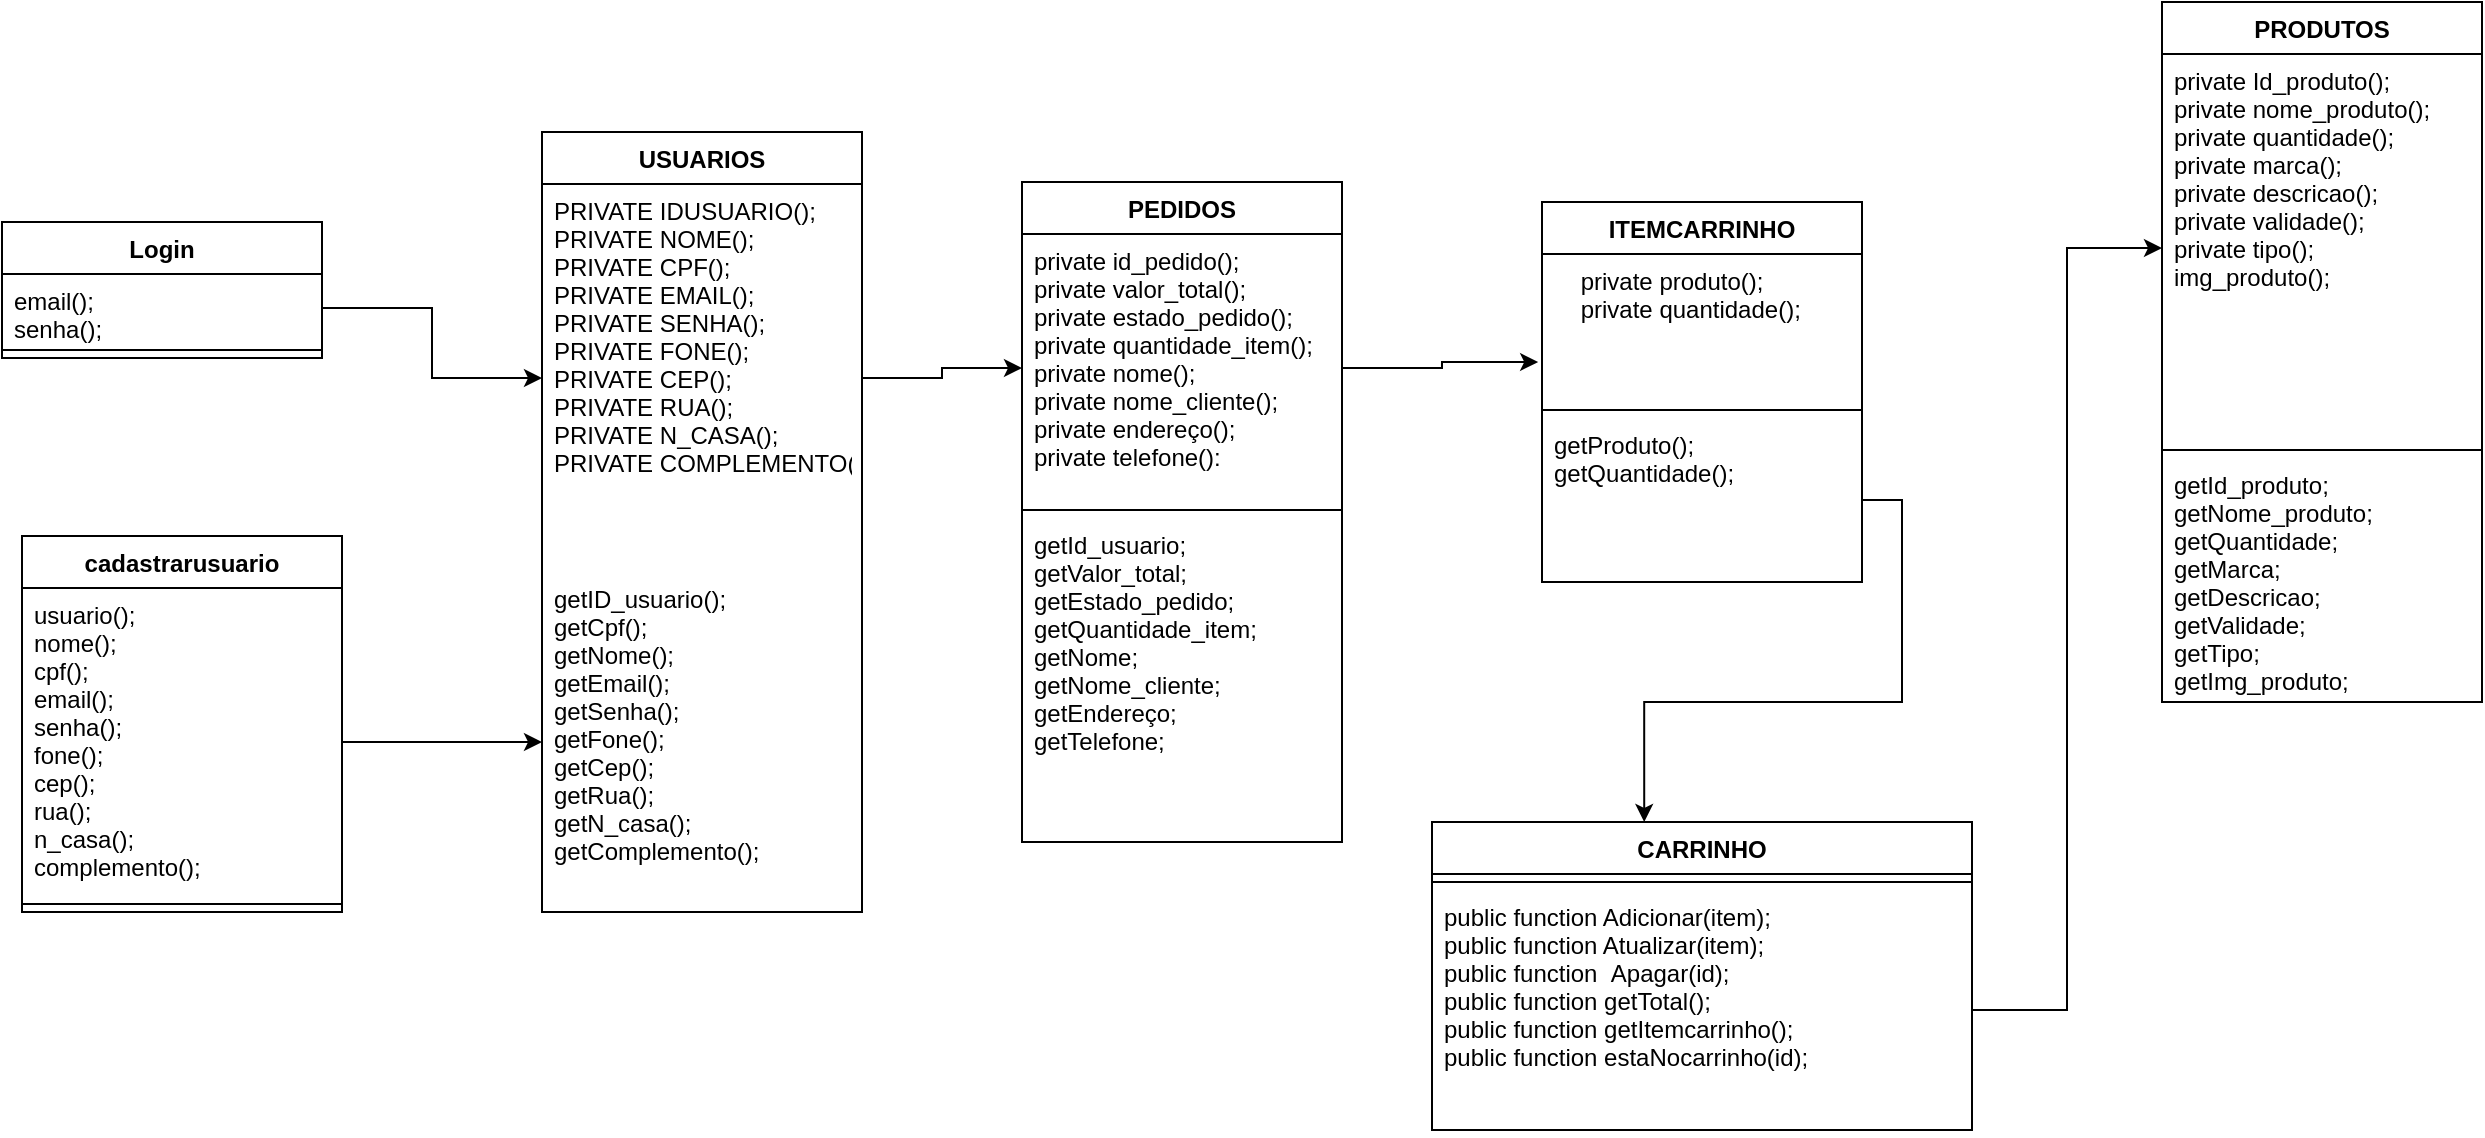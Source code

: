 <mxfile version="14.7.9" type="device"><diagram id="6CNPccQa8SyVszhVWUVL" name="Página-1"><mxGraphModel dx="1360" dy="696" grid="1" gridSize="10" guides="1" tooltips="1" connect="1" arrows="1" fold="1" page="1" pageScale="1" pageWidth="827" pageHeight="1169" math="0" shadow="0"><root><mxCell id="0"/><mxCell id="1" parent="0"/><mxCell id="iwuE_SmEb0T3JUzCn4r8-18" value="PRODUTOS" style="swimlane;fontStyle=1;align=center;verticalAlign=top;childLayout=stackLayout;horizontal=1;startSize=26;horizontalStack=0;resizeParent=1;resizeParentMax=0;resizeLast=0;collapsible=1;marginBottom=0;" parent="1" vertex="1"><mxGeometry x="1100" y="130" width="160" height="350" as="geometry"/></mxCell><mxCell id="iwuE_SmEb0T3JUzCn4r8-19" value="private Id_produto();&#10;private nome_produto();&#10;private quantidade();&#10;private marca();&#10;private descricao();&#10;private validade();&#10;private tipo();&#10;img_produto();" style="text;strokeColor=none;fillColor=none;align=left;verticalAlign=top;spacingLeft=4;spacingRight=4;overflow=hidden;rotatable=0;points=[[0,0.5],[1,0.5]];portConstraint=eastwest;" parent="iwuE_SmEb0T3JUzCn4r8-18" vertex="1"><mxGeometry y="26" width="160" height="194" as="geometry"/></mxCell><mxCell id="iwuE_SmEb0T3JUzCn4r8-20" value="" style="line;strokeWidth=1;fillColor=none;align=left;verticalAlign=middle;spacingTop=-1;spacingLeft=3;spacingRight=3;rotatable=0;labelPosition=right;points=[];portConstraint=eastwest;" parent="iwuE_SmEb0T3JUzCn4r8-18" vertex="1"><mxGeometry y="220" width="160" height="8" as="geometry"/></mxCell><mxCell id="iwuE_SmEb0T3JUzCn4r8-21" value="getId_produto;&#10;getNome_produto;&#10;getQuantidade;&#10;getMarca;&#10;getDescricao;&#10;getValidade;&#10;getTipo;&#10;getImg_produto;" style="text;strokeColor=none;fillColor=none;align=left;verticalAlign=top;spacingLeft=4;spacingRight=4;overflow=hidden;rotatable=0;points=[[0,0.5],[1,0.5]];portConstraint=eastwest;" parent="iwuE_SmEb0T3JUzCn4r8-18" vertex="1"><mxGeometry y="228" width="160" height="122" as="geometry"/></mxCell><mxCell id="iwuE_SmEb0T3JUzCn4r8-22" value="PEDIDOS" style="swimlane;fontStyle=1;align=center;verticalAlign=top;childLayout=stackLayout;horizontal=1;startSize=26;horizontalStack=0;resizeParent=1;resizeParentMax=0;resizeLast=0;collapsible=1;marginBottom=0;" parent="1" vertex="1"><mxGeometry x="530" y="220" width="160" height="330" as="geometry"/></mxCell><mxCell id="iwuE_SmEb0T3JUzCn4r8-23" value="private id_pedido();&#10;private valor_total();&#10;private estado_pedido();&#10;private quantidade_item();&#10;private nome();&#10;private nome_cliente();&#10;private endereço();&#10;private telefone():" style="text;strokeColor=none;fillColor=none;align=left;verticalAlign=top;spacingLeft=4;spacingRight=4;overflow=hidden;rotatable=0;points=[[0,0.5],[1,0.5]];portConstraint=eastwest;" parent="iwuE_SmEb0T3JUzCn4r8-22" vertex="1"><mxGeometry y="26" width="160" height="134" as="geometry"/></mxCell><mxCell id="iwuE_SmEb0T3JUzCn4r8-24" value="" style="line;strokeWidth=1;fillColor=none;align=left;verticalAlign=middle;spacingTop=-1;spacingLeft=3;spacingRight=3;rotatable=0;labelPosition=right;points=[];portConstraint=eastwest;" parent="iwuE_SmEb0T3JUzCn4r8-22" vertex="1"><mxGeometry y="160" width="160" height="8" as="geometry"/></mxCell><mxCell id="iwuE_SmEb0T3JUzCn4r8-25" value="getId_usuario;&#10;getValor_total;&#10;getEstado_pedido;&#10;getQuantidade_item;&#10;getNome;&#10;getNome_cliente;&#10;getEndereço;&#10;getTelefone;" style="text;strokeColor=none;fillColor=none;align=left;verticalAlign=top;spacingLeft=4;spacingRight=4;overflow=hidden;rotatable=0;points=[[0,0.5],[1,0.5]];portConstraint=eastwest;" parent="iwuE_SmEb0T3JUzCn4r8-22" vertex="1"><mxGeometry y="168" width="160" height="162" as="geometry"/></mxCell><mxCell id="iwuE_SmEb0T3JUzCn4r8-26" value="CARRINHO" style="swimlane;fontStyle=1;align=center;verticalAlign=top;childLayout=stackLayout;horizontal=1;startSize=26;horizontalStack=0;resizeParent=1;resizeParentMax=0;resizeLast=0;collapsible=1;marginBottom=0;" parent="1" vertex="1"><mxGeometry x="735" y="540" width="270" height="154" as="geometry"/></mxCell><mxCell id="iwuE_SmEb0T3JUzCn4r8-28" value="" style="line;strokeWidth=1;fillColor=none;align=left;verticalAlign=middle;spacingTop=-1;spacingLeft=3;spacingRight=3;rotatable=0;labelPosition=right;points=[];portConstraint=eastwest;" parent="iwuE_SmEb0T3JUzCn4r8-26" vertex="1"><mxGeometry y="26" width="270" height="8" as="geometry"/></mxCell><mxCell id="iwuE_SmEb0T3JUzCn4r8-29" value="public function Adicionar(item);&#10;public function Atualizar(item);&#10;public function  Apagar(id);&#10;public function getTotal();&#10;public function getItemcarrinho();&#10;public function estaNocarrinho(id);" style="text;strokeColor=none;fillColor=none;align=left;verticalAlign=top;spacingLeft=4;spacingRight=4;overflow=hidden;rotatable=0;points=[[0,0.5],[1,0.5]];portConstraint=eastwest;" parent="iwuE_SmEb0T3JUzCn4r8-26" vertex="1"><mxGeometry y="34" width="270" height="120" as="geometry"/></mxCell><mxCell id="iwuE_SmEb0T3JUzCn4r8-30" value="ITEMCARRINHO" style="swimlane;fontStyle=1;align=center;verticalAlign=top;childLayout=stackLayout;horizontal=1;startSize=26;horizontalStack=0;resizeParent=1;resizeParentMax=0;resizeLast=0;collapsible=1;marginBottom=0;" parent="1" vertex="1"><mxGeometry x="790" y="230" width="160" height="190" as="geometry"/></mxCell><mxCell id="iwuE_SmEb0T3JUzCn4r8-31" value="    private produto();&#10;    private quantidade();&#10;" style="text;strokeColor=none;fillColor=none;align=left;verticalAlign=top;spacingLeft=4;spacingRight=4;overflow=hidden;rotatable=0;points=[[0,0.5],[1,0.5]];portConstraint=eastwest;" parent="iwuE_SmEb0T3JUzCn4r8-30" vertex="1"><mxGeometry y="26" width="160" height="74" as="geometry"/></mxCell><mxCell id="iwuE_SmEb0T3JUzCn4r8-32" value="" style="line;strokeWidth=1;fillColor=none;align=left;verticalAlign=middle;spacingTop=-1;spacingLeft=3;spacingRight=3;rotatable=0;labelPosition=right;points=[];portConstraint=eastwest;" parent="iwuE_SmEb0T3JUzCn4r8-30" vertex="1"><mxGeometry y="100" width="160" height="8" as="geometry"/></mxCell><mxCell id="iwuE_SmEb0T3JUzCn4r8-33" value="getProduto();&#10;getQuantidade();&#10;" style="text;strokeColor=none;fillColor=none;align=left;verticalAlign=top;spacingLeft=4;spacingRight=4;overflow=hidden;rotatable=0;points=[[0,0.5],[1,0.5]];portConstraint=eastwest;" parent="iwuE_SmEb0T3JUzCn4r8-30" vertex="1"><mxGeometry y="108" width="160" height="82" as="geometry"/></mxCell><mxCell id="fBBC6BAcFEhSXas94W_I-2" value="Login" style="swimlane;fontStyle=1;align=center;verticalAlign=top;childLayout=stackLayout;horizontal=1;startSize=26;horizontalStack=0;resizeParent=1;resizeParentMax=0;resizeLast=0;collapsible=1;marginBottom=0;" vertex="1" parent="1"><mxGeometry x="20" y="240" width="160" height="68" as="geometry"/></mxCell><mxCell id="fBBC6BAcFEhSXas94W_I-3" value="email();&#10;senha();" style="text;strokeColor=none;fillColor=none;align=left;verticalAlign=top;spacingLeft=4;spacingRight=4;overflow=hidden;rotatable=0;points=[[0,0.5],[1,0.5]];portConstraint=eastwest;" vertex="1" parent="fBBC6BAcFEhSXas94W_I-2"><mxGeometry y="26" width="160" height="34" as="geometry"/></mxCell><mxCell id="fBBC6BAcFEhSXas94W_I-4" value="" style="line;strokeWidth=1;fillColor=none;align=left;verticalAlign=middle;spacingTop=-1;spacingLeft=3;spacingRight=3;rotatable=0;labelPosition=right;points=[];portConstraint=eastwest;" vertex="1" parent="fBBC6BAcFEhSXas94W_I-2"><mxGeometry y="60" width="160" height="8" as="geometry"/></mxCell><mxCell id="iwuE_SmEb0T3JUzCn4r8-9" value="USUARIOS" style="swimlane;fontStyle=1;align=center;verticalAlign=top;childLayout=stackLayout;horizontal=1;startSize=26;horizontalStack=0;resizeParent=1;resizeParentMax=0;resizeLast=0;collapsible=1;marginBottom=0;" parent="1" vertex="1"><mxGeometry x="290" y="195" width="160" height="390" as="geometry"><mxRectangle x="330" y="130" width="100" height="26" as="alternateBounds"/></mxGeometry></mxCell><mxCell id="iwuE_SmEb0T3JUzCn4r8-10" value="PRIVATE IDUSUARIO();&#10;PRIVATE NOME();&#10;PRIVATE CPF();&#10;PRIVATE EMAIL();&#10;PRIVATE SENHA();&#10;PRIVATE FONE();&#10;PRIVATE CEP();&#10;PRIVATE RUA();&#10;PRIVATE N_CASA();&#10;PRIVATE COMPLEMENTO();&#10;&#10;" style="text;strokeColor=none;fillColor=none;align=left;verticalAlign=top;spacingLeft=4;spacingRight=4;overflow=hidden;rotatable=0;points=[[0,0.5],[1,0.5]];portConstraint=eastwest;" parent="iwuE_SmEb0T3JUzCn4r8-9" vertex="1"><mxGeometry y="26" width="160" height="194" as="geometry"/></mxCell><mxCell id="iwuE_SmEb0T3JUzCn4r8-12" value="getID_usuario();&#10;getCpf();&#10;getNome();&#10;getEmail();&#10;getSenha();&#10;getFone();&#10;getCep();&#10;getRua();&#10;getN_casa();&#10;getComplemento();&#10;" style="text;strokeColor=none;fillColor=none;align=left;verticalAlign=top;spacingLeft=4;spacingRight=4;overflow=hidden;rotatable=0;points=[[0,0.5],[1,0.5]];portConstraint=eastwest;" parent="iwuE_SmEb0T3JUzCn4r8-9" vertex="1"><mxGeometry y="220" width="160" height="170" as="geometry"/></mxCell><mxCell id="iwuE_SmEb0T3JUzCn4r8-13" style="edgeStyle=orthogonalEdgeStyle;rounded=0;orthogonalLoop=1;jettySize=auto;html=1;exitX=1;exitY=0.5;exitDx=0;exitDy=0;" parent="iwuE_SmEb0T3JUzCn4r8-9" source="iwuE_SmEb0T3JUzCn4r8-10" target="iwuE_SmEb0T3JUzCn4r8-10" edge="1"><mxGeometry relative="1" as="geometry"/></mxCell><mxCell id="fBBC6BAcFEhSXas94W_I-8" value="cadastrarusuario" style="swimlane;fontStyle=1;align=center;verticalAlign=top;childLayout=stackLayout;horizontal=1;startSize=26;horizontalStack=0;resizeParent=1;resizeParentMax=0;resizeLast=0;collapsible=1;marginBottom=0;" vertex="1" parent="1"><mxGeometry x="30" y="397" width="160" height="188" as="geometry"/></mxCell><mxCell id="fBBC6BAcFEhSXas94W_I-9" value="usuario();&#10;nome();&#10;cpf();&#10;email();&#10;senha();&#10;fone();&#10;cep();&#10;rua();&#10;n_casa();&#10;complemento();" style="text;strokeColor=none;fillColor=none;align=left;verticalAlign=top;spacingLeft=4;spacingRight=4;overflow=hidden;rotatable=0;points=[[0,0.5],[1,0.5]];portConstraint=eastwest;" vertex="1" parent="fBBC6BAcFEhSXas94W_I-8"><mxGeometry y="26" width="160" height="154" as="geometry"/></mxCell><mxCell id="fBBC6BAcFEhSXas94W_I-10" value="" style="line;strokeWidth=1;fillColor=none;align=left;verticalAlign=middle;spacingTop=-1;spacingLeft=3;spacingRight=3;rotatable=0;labelPosition=right;points=[];portConstraint=eastwest;" vertex="1" parent="fBBC6BAcFEhSXas94W_I-8"><mxGeometry y="180" width="160" height="8" as="geometry"/></mxCell><mxCell id="fBBC6BAcFEhSXas94W_I-13" style="edgeStyle=orthogonalEdgeStyle;rounded=0;orthogonalLoop=1;jettySize=auto;html=1;exitX=1;exitY=0.5;exitDx=0;exitDy=0;" edge="1" parent="1" source="fBBC6BAcFEhSXas94W_I-3" target="iwuE_SmEb0T3JUzCn4r8-10"><mxGeometry relative="1" as="geometry"/></mxCell><mxCell id="fBBC6BAcFEhSXas94W_I-15" style="edgeStyle=orthogonalEdgeStyle;rounded=0;orthogonalLoop=1;jettySize=auto;html=1;" edge="1" parent="1" source="fBBC6BAcFEhSXas94W_I-9" target="iwuE_SmEb0T3JUzCn4r8-12"><mxGeometry relative="1" as="geometry"/></mxCell><mxCell id="fBBC6BAcFEhSXas94W_I-16" style="edgeStyle=orthogonalEdgeStyle;rounded=0;orthogonalLoop=1;jettySize=auto;html=1;exitX=1;exitY=0.5;exitDx=0;exitDy=0;" edge="1" parent="1" source="iwuE_SmEb0T3JUzCn4r8-10" target="iwuE_SmEb0T3JUzCn4r8-23"><mxGeometry relative="1" as="geometry"><mxPoint x="539" y="290" as="targetPoint"/></mxGeometry></mxCell><mxCell id="fBBC6BAcFEhSXas94W_I-17" style="edgeStyle=orthogonalEdgeStyle;rounded=0;orthogonalLoop=1;jettySize=auto;html=1;exitX=1;exitY=0.5;exitDx=0;exitDy=0;entryX=-0.012;entryY=0.73;entryDx=0;entryDy=0;entryPerimeter=0;" edge="1" parent="1" source="iwuE_SmEb0T3JUzCn4r8-23" target="iwuE_SmEb0T3JUzCn4r8-31"><mxGeometry relative="1" as="geometry"/></mxCell><mxCell id="fBBC6BAcFEhSXas94W_I-18" style="edgeStyle=orthogonalEdgeStyle;rounded=0;orthogonalLoop=1;jettySize=auto;html=1;exitX=1;exitY=0.5;exitDx=0;exitDy=0;entryX=0.393;entryY=0;entryDx=0;entryDy=0;entryPerimeter=0;" edge="1" parent="1" source="iwuE_SmEb0T3JUzCn4r8-33" target="iwuE_SmEb0T3JUzCn4r8-26"><mxGeometry relative="1" as="geometry"/></mxCell><mxCell id="fBBC6BAcFEhSXas94W_I-19" style="edgeStyle=orthogonalEdgeStyle;rounded=0;orthogonalLoop=1;jettySize=auto;html=1;exitX=1;exitY=0.5;exitDx=0;exitDy=0;" edge="1" parent="1" source="iwuE_SmEb0T3JUzCn4r8-29" target="iwuE_SmEb0T3JUzCn4r8-19"><mxGeometry relative="1" as="geometry"/></mxCell></root></mxGraphModel></diagram></mxfile>